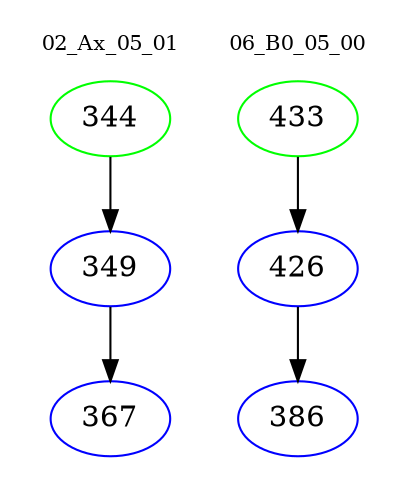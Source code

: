 digraph{
subgraph cluster_0 {
color = white
label = "02_Ax_05_01";
fontsize=10;
T0_344 [label="344", color="green"]
T0_344 -> T0_349 [color="black"]
T0_349 [label="349", color="blue"]
T0_349 -> T0_367 [color="black"]
T0_367 [label="367", color="blue"]
}
subgraph cluster_1 {
color = white
label = "06_B0_05_00";
fontsize=10;
T1_433 [label="433", color="green"]
T1_433 -> T1_426 [color="black"]
T1_426 [label="426", color="blue"]
T1_426 -> T1_386 [color="black"]
T1_386 [label="386", color="blue"]
}
}
